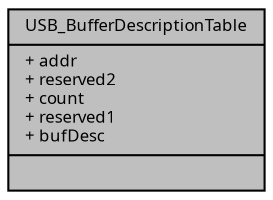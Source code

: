 digraph "USB_BufferDescriptionTable"
{
  edge [fontname="Sans",fontsize="8",labelfontname="Sans",labelfontsize="8"];
  node [fontname="Sans",fontsize="8",shape=record];
  Node1 [label="{USB_BufferDescriptionTable\n|+ addr\l+ reserved2\l+ count\l+ reserved1\l+ bufDesc\l|}",height=0.2,width=0.4,color="black", fillcolor="grey75", style="filled", fontcolor="black"];
}
